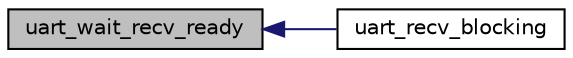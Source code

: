 digraph "uart_wait_recv_ready"
{
  edge [fontname="Helvetica",fontsize="10",labelfontname="Helvetica",labelfontsize="10"];
  node [fontname="Helvetica",fontsize="10",shape=record];
  rankdir="LR";
  Node1 [label="uart_wait_recv_ready",height=0.2,width=0.4,color="black", fillcolor="grey75", style="filled", fontcolor="black"];
  Node1 -> Node2 [dir="back",color="midnightblue",fontsize="10",style="solid",fontname="Helvetica"];
  Node2 [label="uart_recv_blocking",height=0.2,width=0.4,color="black", fillcolor="white", style="filled",URL="$group__uart__send__recv.html#ga5a7498f353526e8cb9e6c8bc5735d1f1",tooltip="UART Read a Received Data Word with Blocking. "];
}
